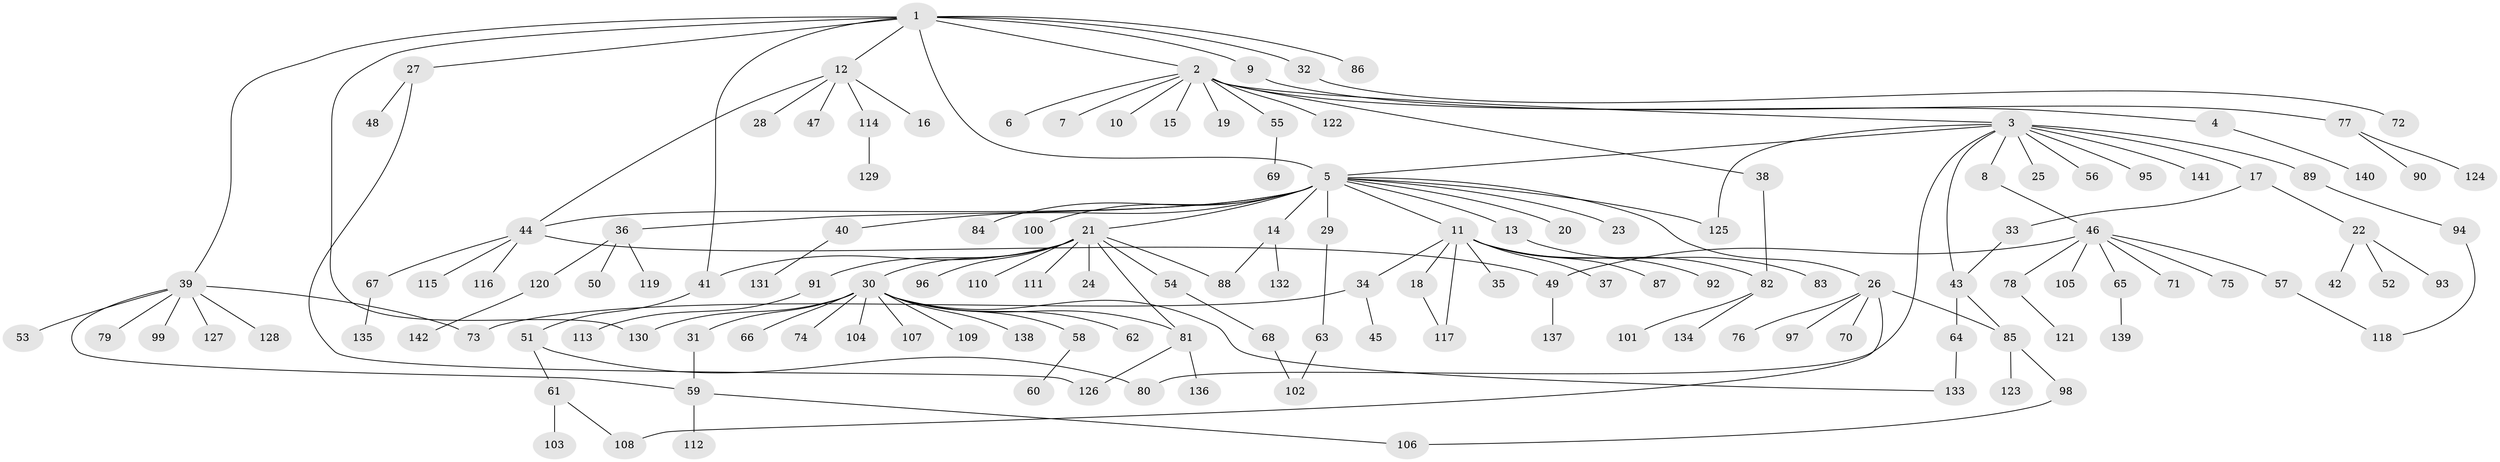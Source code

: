 // Generated by graph-tools (version 1.1) at 2025/47/03/09/25 04:47:57]
// undirected, 142 vertices, 162 edges
graph export_dot {
graph [start="1"]
  node [color=gray90,style=filled];
  1;
  2;
  3;
  4;
  5;
  6;
  7;
  8;
  9;
  10;
  11;
  12;
  13;
  14;
  15;
  16;
  17;
  18;
  19;
  20;
  21;
  22;
  23;
  24;
  25;
  26;
  27;
  28;
  29;
  30;
  31;
  32;
  33;
  34;
  35;
  36;
  37;
  38;
  39;
  40;
  41;
  42;
  43;
  44;
  45;
  46;
  47;
  48;
  49;
  50;
  51;
  52;
  53;
  54;
  55;
  56;
  57;
  58;
  59;
  60;
  61;
  62;
  63;
  64;
  65;
  66;
  67;
  68;
  69;
  70;
  71;
  72;
  73;
  74;
  75;
  76;
  77;
  78;
  79;
  80;
  81;
  82;
  83;
  84;
  85;
  86;
  87;
  88;
  89;
  90;
  91;
  92;
  93;
  94;
  95;
  96;
  97;
  98;
  99;
  100;
  101;
  102;
  103;
  104;
  105;
  106;
  107;
  108;
  109;
  110;
  111;
  112;
  113;
  114;
  115;
  116;
  117;
  118;
  119;
  120;
  121;
  122;
  123;
  124;
  125;
  126;
  127;
  128;
  129;
  130;
  131;
  132;
  133;
  134;
  135;
  136;
  137;
  138;
  139;
  140;
  141;
  142;
  1 -- 2;
  1 -- 5;
  1 -- 9;
  1 -- 12;
  1 -- 27;
  1 -- 32;
  1 -- 39;
  1 -- 41;
  1 -- 86;
  1 -- 130;
  2 -- 3;
  2 -- 4;
  2 -- 6;
  2 -- 7;
  2 -- 10;
  2 -- 15;
  2 -- 19;
  2 -- 38;
  2 -- 55;
  2 -- 122;
  3 -- 5;
  3 -- 8;
  3 -- 17;
  3 -- 25;
  3 -- 43;
  3 -- 56;
  3 -- 80;
  3 -- 89;
  3 -- 95;
  3 -- 125;
  3 -- 141;
  4 -- 140;
  5 -- 11;
  5 -- 13;
  5 -- 14;
  5 -- 20;
  5 -- 21;
  5 -- 23;
  5 -- 26;
  5 -- 29;
  5 -- 36;
  5 -- 40;
  5 -- 44;
  5 -- 84;
  5 -- 100;
  5 -- 125;
  8 -- 46;
  9 -- 77;
  11 -- 18;
  11 -- 34;
  11 -- 35;
  11 -- 37;
  11 -- 82;
  11 -- 87;
  11 -- 92;
  11 -- 117;
  12 -- 16;
  12 -- 28;
  12 -- 44;
  12 -- 47;
  12 -- 114;
  13 -- 83;
  14 -- 88;
  14 -- 132;
  17 -- 22;
  17 -- 33;
  18 -- 117;
  21 -- 24;
  21 -- 30;
  21 -- 41;
  21 -- 54;
  21 -- 81;
  21 -- 88;
  21 -- 91;
  21 -- 96;
  21 -- 110;
  21 -- 111;
  22 -- 42;
  22 -- 52;
  22 -- 93;
  26 -- 70;
  26 -- 76;
  26 -- 85;
  26 -- 97;
  26 -- 108;
  27 -- 48;
  27 -- 126;
  29 -- 63;
  30 -- 31;
  30 -- 58;
  30 -- 62;
  30 -- 66;
  30 -- 74;
  30 -- 81;
  30 -- 104;
  30 -- 107;
  30 -- 109;
  30 -- 130;
  30 -- 133;
  30 -- 138;
  31 -- 59;
  32 -- 72;
  33 -- 43;
  34 -- 45;
  34 -- 73;
  36 -- 50;
  36 -- 119;
  36 -- 120;
  38 -- 82;
  39 -- 53;
  39 -- 59;
  39 -- 73;
  39 -- 79;
  39 -- 99;
  39 -- 127;
  39 -- 128;
  40 -- 131;
  41 -- 51;
  43 -- 64;
  43 -- 85;
  44 -- 49;
  44 -- 67;
  44 -- 115;
  44 -- 116;
  46 -- 49;
  46 -- 57;
  46 -- 65;
  46 -- 71;
  46 -- 75;
  46 -- 78;
  46 -- 105;
  49 -- 137;
  51 -- 61;
  51 -- 80;
  54 -- 68;
  55 -- 69;
  57 -- 118;
  58 -- 60;
  59 -- 106;
  59 -- 112;
  61 -- 103;
  61 -- 108;
  63 -- 102;
  64 -- 133;
  65 -- 139;
  67 -- 135;
  68 -- 102;
  77 -- 90;
  77 -- 124;
  78 -- 121;
  81 -- 126;
  81 -- 136;
  82 -- 101;
  82 -- 134;
  85 -- 98;
  85 -- 123;
  89 -- 94;
  91 -- 113;
  94 -- 118;
  98 -- 106;
  114 -- 129;
  120 -- 142;
}
